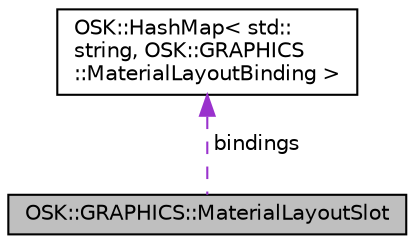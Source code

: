 digraph "OSK::GRAPHICS::MaterialLayoutSlot"
{
 // LATEX_PDF_SIZE
  edge [fontname="Helvetica",fontsize="10",labelfontname="Helvetica",labelfontsize="10"];
  node [fontname="Helvetica",fontsize="10",shape=record];
  Node1 [label="OSK::GRAPHICS::MaterialLayoutSlot",height=0.2,width=0.4,color="black", fillcolor="grey75", style="filled", fontcolor="black",tooltip="Un MaterialLayoutSlot agrupa varios MaterialLayoutBindings: son una manera de unir bindings que se us..."];
  Node2 -> Node1 [dir="back",color="darkorchid3",fontsize="10",style="dashed",label=" bindings" ];
  Node2 [label="OSK::HashMap\< std::\lstring, OSK::GRAPHICS\l::MaterialLayoutBinding \>",height=0.2,width=0.4,color="black", fillcolor="white", style="filled",URL="$class_o_s_k_1_1_hash_map.html",tooltip=" "];
}
